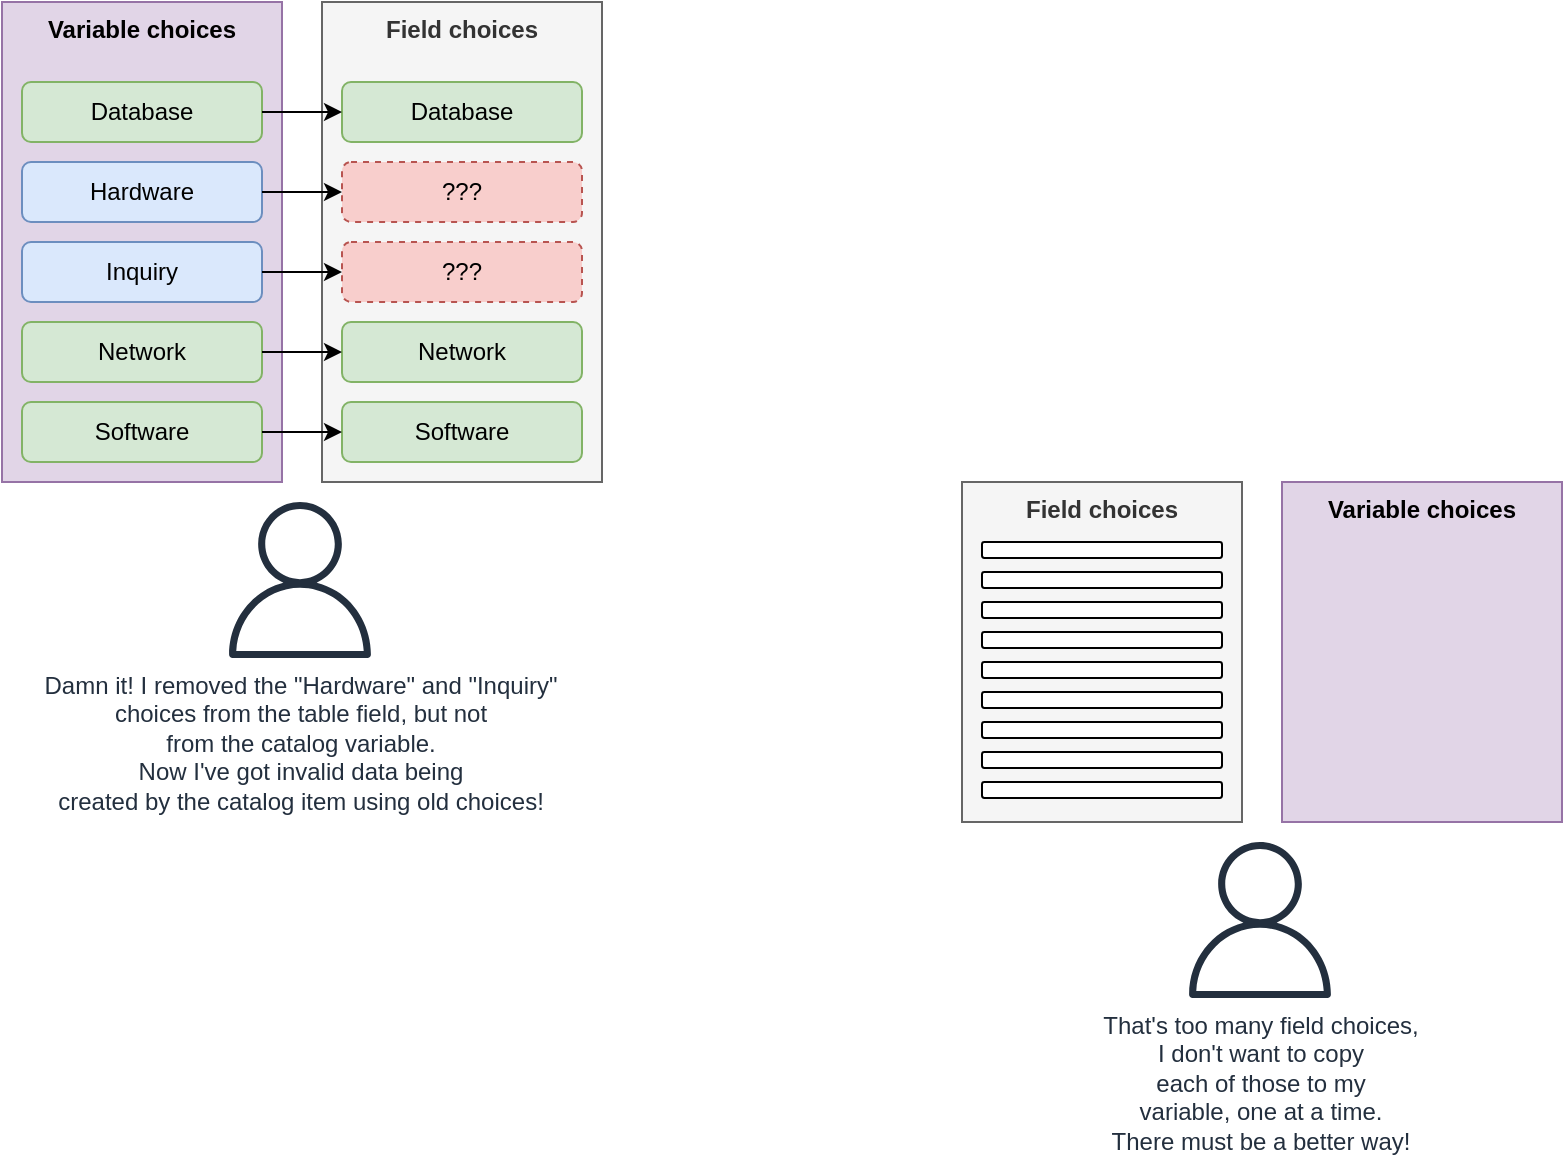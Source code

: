 <mxfile version="13.3.5" type="device"><diagram id="wOohJs604hzWA0k8Jfoz" name="Page-1"><mxGraphModel dx="971" dy="557" grid="1" gridSize="10" guides="1" tooltips="1" connect="1" arrows="1" fold="1" page="1" pageScale="1" pageWidth="1169" pageHeight="827" math="0" shadow="0"><root><mxCell id="0"/><mxCell id="1" parent="0"/><mxCell id="NCGC-JqUr7KovMA0vuhi-2" value="Variable choices" style="rounded=0;whiteSpace=wrap;html=1;verticalAlign=top;fontStyle=1;fillColor=#e1d5e7;strokeColor=#9673a6;" vertex="1" parent="1"><mxGeometry x="240" y="120" width="140" height="240" as="geometry"/></mxCell><mxCell id="NCGC-JqUr7KovMA0vuhi-3" value="Field choices" style="rounded=0;whiteSpace=wrap;html=1;verticalAlign=top;fontStyle=1;fillColor=#f5f5f5;strokeColor=#666666;fontColor=#333333;" vertex="1" parent="1"><mxGeometry x="400" y="120" width="140" height="240" as="geometry"/></mxCell><mxCell id="NCGC-JqUr7KovMA0vuhi-4" value="Database" style="rounded=1;whiteSpace=wrap;html=1;fillColor=#d5e8d4;strokeColor=#82b366;" vertex="1" parent="1"><mxGeometry x="250" y="160" width="120" height="30" as="geometry"/></mxCell><mxCell id="NCGC-JqUr7KovMA0vuhi-5" value="Hardware" style="rounded=1;whiteSpace=wrap;html=1;fillColor=#dae8fc;strokeColor=#6c8ebf;" vertex="1" parent="1"><mxGeometry x="250" y="200" width="120" height="30" as="geometry"/></mxCell><mxCell id="NCGC-JqUr7KovMA0vuhi-6" value="Inquiry" style="rounded=1;whiteSpace=wrap;html=1;fillColor=#dae8fc;strokeColor=#6c8ebf;" vertex="1" parent="1"><mxGeometry x="250" y="240" width="120" height="30" as="geometry"/></mxCell><mxCell id="NCGC-JqUr7KovMA0vuhi-7" value="Network" style="rounded=1;whiteSpace=wrap;html=1;fillColor=#d5e8d4;strokeColor=#82b366;" vertex="1" parent="1"><mxGeometry x="250" y="280" width="120" height="30" as="geometry"/></mxCell><mxCell id="NCGC-JqUr7KovMA0vuhi-8" value="Software" style="rounded=1;whiteSpace=wrap;html=1;fillColor=#d5e8d4;strokeColor=#82b366;" vertex="1" parent="1"><mxGeometry x="250" y="320" width="120" height="30" as="geometry"/></mxCell><mxCell id="NCGC-JqUr7KovMA0vuhi-9" value="Database" style="rounded=1;whiteSpace=wrap;html=1;fillColor=#d5e8d4;strokeColor=#82b366;" vertex="1" parent="1"><mxGeometry x="410" y="160" width="120" height="30" as="geometry"/></mxCell><mxCell id="NCGC-JqUr7KovMA0vuhi-10" value="Network" style="rounded=1;whiteSpace=wrap;html=1;fillColor=#d5e8d4;strokeColor=#82b366;" vertex="1" parent="1"><mxGeometry x="410" y="280" width="120" height="30" as="geometry"/></mxCell><mxCell id="NCGC-JqUr7KovMA0vuhi-11" value="Software" style="rounded=1;whiteSpace=wrap;html=1;fillColor=#d5e8d4;strokeColor=#82b366;" vertex="1" parent="1"><mxGeometry x="410" y="320" width="120" height="30" as="geometry"/></mxCell><mxCell id="NCGC-JqUr7KovMA0vuhi-13" value="???" style="rounded=1;whiteSpace=wrap;html=1;dashed=1;fillColor=#f8cecc;strokeColor=#b85450;" vertex="1" parent="1"><mxGeometry x="410" y="200" width="120" height="30" as="geometry"/></mxCell><mxCell id="NCGC-JqUr7KovMA0vuhi-14" value="???" style="rounded=1;whiteSpace=wrap;html=1;dashed=1;fillColor=#f8cecc;strokeColor=#b85450;" vertex="1" parent="1"><mxGeometry x="410" y="240" width="120" height="30" as="geometry"/></mxCell><mxCell id="NCGC-JqUr7KovMA0vuhi-15" value="" style="endArrow=classic;html=1;entryX=0;entryY=0.5;entryDx=0;entryDy=0;exitX=1;exitY=0.5;exitDx=0;exitDy=0;" edge="1" parent="1" source="NCGC-JqUr7KovMA0vuhi-4" target="NCGC-JqUr7KovMA0vuhi-9"><mxGeometry width="50" height="50" relative="1" as="geometry"><mxPoint x="160" y="230" as="sourcePoint"/><mxPoint x="210" y="180" as="targetPoint"/></mxGeometry></mxCell><mxCell id="NCGC-JqUr7KovMA0vuhi-16" value="" style="endArrow=classic;html=1;entryX=0;entryY=0.5;entryDx=0;entryDy=0;exitX=1;exitY=0.5;exitDx=0;exitDy=0;" edge="1" parent="1" source="NCGC-JqUr7KovMA0vuhi-5" target="NCGC-JqUr7KovMA0vuhi-13"><mxGeometry width="50" height="50" relative="1" as="geometry"><mxPoint x="380" y="185" as="sourcePoint"/><mxPoint x="420" y="185" as="targetPoint"/></mxGeometry></mxCell><mxCell id="NCGC-JqUr7KovMA0vuhi-17" value="" style="endArrow=classic;html=1;entryX=0;entryY=0.5;entryDx=0;entryDy=0;exitX=1;exitY=0.5;exitDx=0;exitDy=0;" edge="1" parent="1" source="NCGC-JqUr7KovMA0vuhi-6" target="NCGC-JqUr7KovMA0vuhi-14"><mxGeometry width="50" height="50" relative="1" as="geometry"><mxPoint x="390" y="195" as="sourcePoint"/><mxPoint x="430" y="195" as="targetPoint"/></mxGeometry></mxCell><mxCell id="NCGC-JqUr7KovMA0vuhi-18" value="" style="endArrow=classic;html=1;entryX=0;entryY=0.5;entryDx=0;entryDy=0;exitX=1;exitY=0.5;exitDx=0;exitDy=0;" edge="1" parent="1" source="NCGC-JqUr7KovMA0vuhi-7" target="NCGC-JqUr7KovMA0vuhi-10"><mxGeometry width="50" height="50" relative="1" as="geometry"><mxPoint x="400" y="205" as="sourcePoint"/><mxPoint x="440" y="205" as="targetPoint"/></mxGeometry></mxCell><mxCell id="NCGC-JqUr7KovMA0vuhi-19" value="" style="endArrow=classic;html=1;entryX=0;entryY=0.5;entryDx=0;entryDy=0;exitX=1;exitY=0.5;exitDx=0;exitDy=0;" edge="1" parent="1" source="NCGC-JqUr7KovMA0vuhi-8" target="NCGC-JqUr7KovMA0vuhi-11"><mxGeometry width="50" height="50" relative="1" as="geometry"><mxPoint x="410" y="215" as="sourcePoint"/><mxPoint x="450" y="215" as="targetPoint"/></mxGeometry></mxCell><mxCell id="NCGC-JqUr7KovMA0vuhi-20" value="Damn it! I removed the &quot;Hardware&quot; and &quot;Inquiry&quot; &lt;br&gt;choices from the table field, but not&lt;br&gt;from the catalog variable. &lt;br&gt;Now I've got invalid data being &lt;br&gt;created by the catalog item using old choices!" style="outlineConnect=0;fontColor=#232F3E;gradientColor=none;fillColor=#232F3E;strokeColor=none;dashed=0;verticalLabelPosition=bottom;verticalAlign=top;align=center;html=1;fontSize=12;fontStyle=0;aspect=fixed;pointerEvents=1;shape=mxgraph.aws4.user;" vertex="1" parent="1"><mxGeometry x="350" y="370" width="78" height="78" as="geometry"/></mxCell><mxCell id="NCGC-JqUr7KovMA0vuhi-21" value="Field choices" style="rounded=0;whiteSpace=wrap;html=1;verticalAlign=top;fontStyle=1;fillColor=#f5f5f5;strokeColor=#666666;fontColor=#333333;" vertex="1" parent="1"><mxGeometry x="720" y="360" width="140" height="170" as="geometry"/></mxCell><mxCell id="NCGC-JqUr7KovMA0vuhi-22" value="" style="rounded=1;whiteSpace=wrap;html=1;fillColor=#ffffff;" vertex="1" parent="1"><mxGeometry x="730" y="390" width="120" height="8" as="geometry"/></mxCell><mxCell id="NCGC-JqUr7KovMA0vuhi-24" value="" style="rounded=1;whiteSpace=wrap;html=1;fillColor=#ffffff;" vertex="1" parent="1"><mxGeometry x="730" y="405" width="120" height="8" as="geometry"/></mxCell><mxCell id="NCGC-JqUr7KovMA0vuhi-25" value="" style="rounded=1;whiteSpace=wrap;html=1;fillColor=#ffffff;" vertex="1" parent="1"><mxGeometry x="730" y="420" width="120" height="8" as="geometry"/></mxCell><mxCell id="NCGC-JqUr7KovMA0vuhi-26" value="" style="rounded=1;whiteSpace=wrap;html=1;fillColor=#ffffff;" vertex="1" parent="1"><mxGeometry x="730" y="435" width="120" height="8" as="geometry"/></mxCell><mxCell id="NCGC-JqUr7KovMA0vuhi-27" value="" style="rounded=1;whiteSpace=wrap;html=1;fillColor=#ffffff;" vertex="1" parent="1"><mxGeometry x="730" y="450" width="120" height="8" as="geometry"/></mxCell><mxCell id="NCGC-JqUr7KovMA0vuhi-28" value="" style="rounded=1;whiteSpace=wrap;html=1;fillColor=#ffffff;" vertex="1" parent="1"><mxGeometry x="730" y="465" width="120" height="8" as="geometry"/></mxCell><mxCell id="NCGC-JqUr7KovMA0vuhi-29" value="" style="rounded=1;whiteSpace=wrap;html=1;fillColor=#ffffff;" vertex="1" parent="1"><mxGeometry x="730" y="480" width="120" height="8" as="geometry"/></mxCell><mxCell id="NCGC-JqUr7KovMA0vuhi-30" value="" style="rounded=1;whiteSpace=wrap;html=1;fillColor=#ffffff;" vertex="1" parent="1"><mxGeometry x="730" y="495" width="120" height="8" as="geometry"/></mxCell><mxCell id="NCGC-JqUr7KovMA0vuhi-31" value="" style="rounded=1;whiteSpace=wrap;html=1;fillColor=#ffffff;" vertex="1" parent="1"><mxGeometry x="730" y="510" width="120" height="8" as="geometry"/></mxCell><mxCell id="NCGC-JqUr7KovMA0vuhi-32" value="That's too many field choices,&lt;br&gt;I don't want to copy &lt;br&gt;each of those to my &lt;br&gt;variable,&amp;nbsp;one at a time.&lt;br&gt;There must be a better way!" style="outlineConnect=0;fontColor=#232F3E;gradientColor=none;fillColor=#232F3E;strokeColor=none;dashed=0;verticalLabelPosition=bottom;verticalAlign=top;align=center;html=1;fontSize=12;fontStyle=0;aspect=fixed;pointerEvents=1;shape=mxgraph.aws4.user;" vertex="1" parent="1"><mxGeometry x="830" y="540" width="78" height="78" as="geometry"/></mxCell><mxCell id="NCGC-JqUr7KovMA0vuhi-33" value="Variable choices" style="rounded=0;whiteSpace=wrap;html=1;verticalAlign=top;fontStyle=1;fillColor=#e1d5e7;strokeColor=#9673a6;" vertex="1" parent="1"><mxGeometry x="880" y="360" width="140" height="170" as="geometry"/></mxCell></root></mxGraphModel></diagram></mxfile>